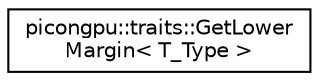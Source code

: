 digraph "Graphical Class Hierarchy"
{
 // LATEX_PDF_SIZE
  edge [fontname="Helvetica",fontsize="10",labelfontname="Helvetica",labelfontsize="10"];
  node [fontname="Helvetica",fontsize="10",shape=record];
  rankdir="LR";
  Node0 [label="picongpu::traits::GetLower\lMargin\< T_Type \>",height=0.2,width=0.4,color="black", fillcolor="white", style="filled",URL="$structpicongpu_1_1traits_1_1_get_lower_margin.html",tooltip=" "];
}
